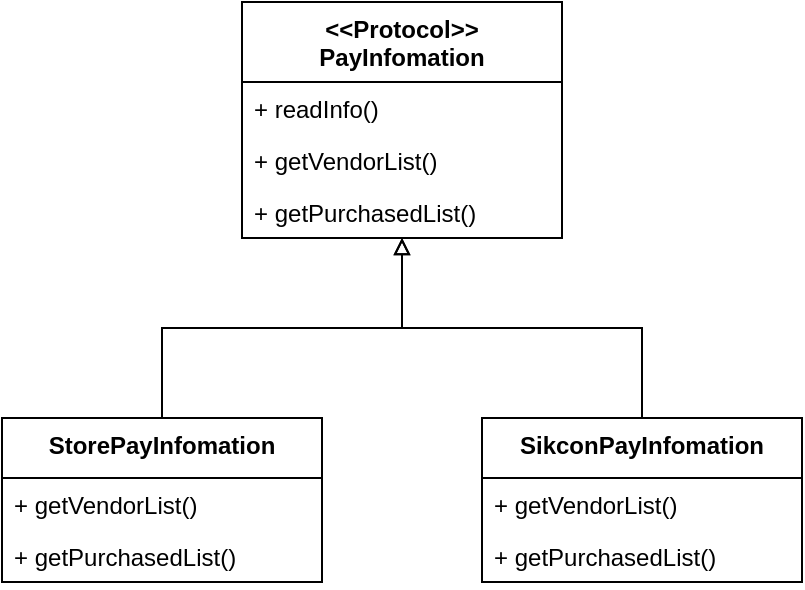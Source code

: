 <mxfile version="13.9.9" type="device"><diagram id="qmqYvVV6Nz4kxzrCf5YY" name="페이지-1"><mxGraphModel dx="527" dy="475" grid="0" gridSize="10" guides="1" tooltips="1" connect="1" arrows="1" fold="1" page="1" pageScale="1" pageWidth="827" pageHeight="1169" math="0" shadow="0"><root><mxCell id="0"/><mxCell id="1" parent="0"/><mxCell id="OPp3T6uTgVqy0VgPkWXx-1" value="&lt;&lt;Protocol&gt;&gt;&#10;PayInfomation" style="swimlane;fontStyle=1;align=center;verticalAlign=top;childLayout=stackLayout;horizontal=1;startSize=40;horizontalStack=0;resizeParent=1;resizeParentMax=0;resizeLast=0;collapsible=1;marginBottom=0;" vertex="1" parent="1"><mxGeometry x="320" y="310" width="160" height="118" as="geometry"/></mxCell><mxCell id="OPp3T6uTgVqy0VgPkWXx-2" value="+ readInfo()" style="text;strokeColor=none;fillColor=none;align=left;verticalAlign=top;spacingLeft=4;spacingRight=4;overflow=hidden;rotatable=0;points=[[0,0.5],[1,0.5]];portConstraint=eastwest;" vertex="1" parent="OPp3T6uTgVqy0VgPkWXx-1"><mxGeometry y="40" width="160" height="26" as="geometry"/></mxCell><mxCell id="OPp3T6uTgVqy0VgPkWXx-6" value="+ getVendorList()" style="text;strokeColor=none;fillColor=none;align=left;verticalAlign=top;spacingLeft=4;spacingRight=4;overflow=hidden;rotatable=0;points=[[0,0.5],[1,0.5]];portConstraint=eastwest;" vertex="1" parent="OPp3T6uTgVqy0VgPkWXx-1"><mxGeometry y="66" width="160" height="26" as="geometry"/></mxCell><mxCell id="OPp3T6uTgVqy0VgPkWXx-7" value="+ getPurchasedList()" style="text;strokeColor=none;fillColor=none;align=left;verticalAlign=top;spacingLeft=4;spacingRight=4;overflow=hidden;rotatable=0;points=[[0,0.5],[1,0.5]];portConstraint=eastwest;" vertex="1" parent="OPp3T6uTgVqy0VgPkWXx-1"><mxGeometry y="92" width="160" height="26" as="geometry"/></mxCell><mxCell id="OPp3T6uTgVqy0VgPkWXx-19" style="edgeStyle=orthogonalEdgeStyle;rounded=0;orthogonalLoop=1;jettySize=auto;html=1;endArrow=block;endFill=0;" edge="1" parent="1" source="OPp3T6uTgVqy0VgPkWXx-8" target="OPp3T6uTgVqy0VgPkWXx-1"><mxGeometry relative="1" as="geometry"/></mxCell><mxCell id="OPp3T6uTgVqy0VgPkWXx-8" value="SikconPayInfomation" style="swimlane;fontStyle=1;align=center;verticalAlign=top;childLayout=stackLayout;horizontal=1;startSize=30;horizontalStack=0;resizeParent=1;resizeParentMax=0;resizeLast=0;collapsible=1;marginBottom=0;" vertex="1" parent="1"><mxGeometry x="440" y="518" width="160" height="82" as="geometry"/></mxCell><mxCell id="OPp3T6uTgVqy0VgPkWXx-11" value="+ getVendorList()" style="text;strokeColor=none;fillColor=none;align=left;verticalAlign=top;spacingLeft=4;spacingRight=4;overflow=hidden;rotatable=0;points=[[0,0.5],[1,0.5]];portConstraint=eastwest;" vertex="1" parent="OPp3T6uTgVqy0VgPkWXx-8"><mxGeometry y="30" width="160" height="26" as="geometry"/></mxCell><mxCell id="OPp3T6uTgVqy0VgPkWXx-12" value="+ getPurchasedList()" style="text;strokeColor=none;fillColor=none;align=left;verticalAlign=top;spacingLeft=4;spacingRight=4;overflow=hidden;rotatable=0;points=[[0,0.5],[1,0.5]];portConstraint=eastwest;" vertex="1" parent="OPp3T6uTgVqy0VgPkWXx-8"><mxGeometry y="56" width="160" height="26" as="geometry"/></mxCell><mxCell id="OPp3T6uTgVqy0VgPkWXx-18" style="edgeStyle=orthogonalEdgeStyle;rounded=0;orthogonalLoop=1;jettySize=auto;html=1;endArrow=block;endFill=0;" edge="1" parent="1" source="OPp3T6uTgVqy0VgPkWXx-13" target="OPp3T6uTgVqy0VgPkWXx-1"><mxGeometry relative="1" as="geometry"/></mxCell><mxCell id="OPp3T6uTgVqy0VgPkWXx-13" value="StorePayInfomation" style="swimlane;fontStyle=1;align=center;verticalAlign=top;childLayout=stackLayout;horizontal=1;startSize=30;horizontalStack=0;resizeParent=1;resizeParentMax=0;resizeLast=0;collapsible=1;marginBottom=0;" vertex="1" parent="1"><mxGeometry x="200" y="518" width="160" height="82" as="geometry"/></mxCell><mxCell id="OPp3T6uTgVqy0VgPkWXx-16" value="+ getVendorList()" style="text;strokeColor=none;fillColor=none;align=left;verticalAlign=top;spacingLeft=4;spacingRight=4;overflow=hidden;rotatable=0;points=[[0,0.5],[1,0.5]];portConstraint=eastwest;" vertex="1" parent="OPp3T6uTgVqy0VgPkWXx-13"><mxGeometry y="30" width="160" height="26" as="geometry"/></mxCell><mxCell id="OPp3T6uTgVqy0VgPkWXx-17" value="+ getPurchasedList()" style="text;strokeColor=none;fillColor=none;align=left;verticalAlign=top;spacingLeft=4;spacingRight=4;overflow=hidden;rotatable=0;points=[[0,0.5],[1,0.5]];portConstraint=eastwest;" vertex="1" parent="OPp3T6uTgVqy0VgPkWXx-13"><mxGeometry y="56" width="160" height="26" as="geometry"/></mxCell></root></mxGraphModel></diagram></mxfile>